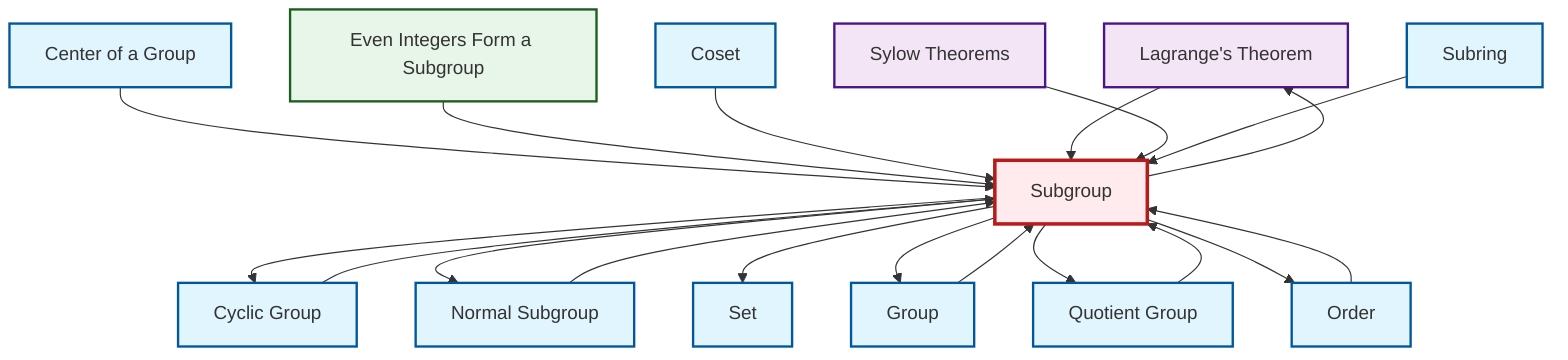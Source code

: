 graph TD
    classDef definition fill:#e1f5fe,stroke:#01579b,stroke-width:2px
    classDef theorem fill:#f3e5f5,stroke:#4a148c,stroke-width:2px
    classDef axiom fill:#fff3e0,stroke:#e65100,stroke-width:2px
    classDef example fill:#e8f5e9,stroke:#1b5e20,stroke-width:2px
    classDef current fill:#ffebee,stroke:#b71c1c,stroke-width:3px
    thm-lagrange["Lagrange's Theorem"]:::theorem
    def-coset["Coset"]:::definition
    def-normal-subgroup["Normal Subgroup"]:::definition
    thm-sylow["Sylow Theorems"]:::theorem
    def-subring["Subring"]:::definition
    def-subgroup["Subgroup"]:::definition
    def-center-of-group["Center of a Group"]:::definition
    def-group["Group"]:::definition
    def-cyclic-group["Cyclic Group"]:::definition
    def-order["Order"]:::definition
    ex-even-integers-subgroup["Even Integers Form a Subgroup"]:::example
    def-quotient-group["Quotient Group"]:::definition
    def-set["Set"]:::definition
    def-center-of-group --> def-subgroup
    def-subgroup --> def-cyclic-group
    def-subgroup --> def-normal-subgroup
    def-subgroup --> def-set
    def-subgroup --> def-group
    ex-even-integers-subgroup --> def-subgroup
    def-coset --> def-subgroup
    def-subgroup --> def-quotient-group
    thm-lagrange --> def-subgroup
    def-cyclic-group --> def-subgroup
    def-subgroup --> def-order
    def-group --> def-subgroup
    def-quotient-group --> def-subgroup
    def-normal-subgroup --> def-subgroup
    def-order --> def-subgroup
    def-subgroup --> thm-lagrange
    thm-sylow --> def-subgroup
    def-subring --> def-subgroup
    class def-subgroup current